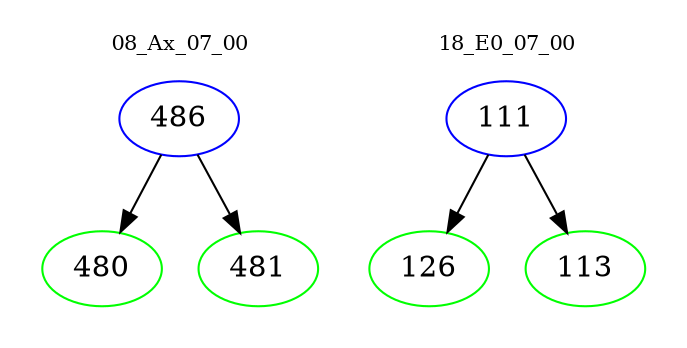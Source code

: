 digraph{
subgraph cluster_0 {
color = white
label = "08_Ax_07_00";
fontsize=10;
T0_486 [label="486", color="blue"]
T0_486 -> T0_480 [color="black"]
T0_480 [label="480", color="green"]
T0_486 -> T0_481 [color="black"]
T0_481 [label="481", color="green"]
}
subgraph cluster_1 {
color = white
label = "18_E0_07_00";
fontsize=10;
T1_111 [label="111", color="blue"]
T1_111 -> T1_126 [color="black"]
T1_126 [label="126", color="green"]
T1_111 -> T1_113 [color="black"]
T1_113 [label="113", color="green"]
}
}
